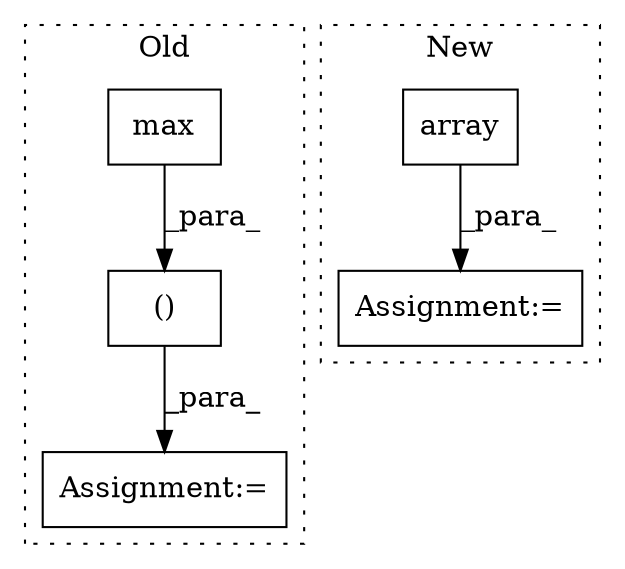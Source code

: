 digraph G {
subgraph cluster0 {
1 [label="max" a="32" s="6666,6684" l="4,1" shape="box"];
4 [label="Assignment:=" a="7" s="6719" l="1" shape="box"];
5 [label="()" a="106" s="6737" l="15" shape="box"];
label = "Old";
style="dotted";
}
subgraph cluster1 {
2 [label="array" a="32" s="6394,6417" l="6,1" shape="box"];
3 [label="Assignment:=" a="7" s="6387" l="1" shape="box"];
label = "New";
style="dotted";
}
1 -> 5 [label="_para_"];
2 -> 3 [label="_para_"];
5 -> 4 [label="_para_"];
}